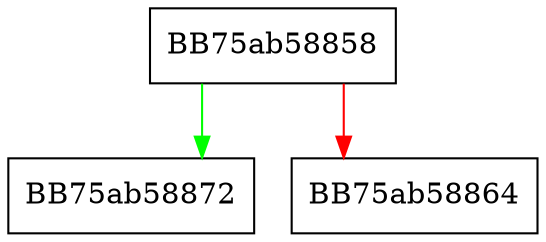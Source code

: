 digraph sqlite3_result_text64 {
  node [shape="box"];
  graph [splines=ortho];
  BB75ab58858 -> BB75ab58872 [color="green"];
  BB75ab58858 -> BB75ab58864 [color="red"];
}
